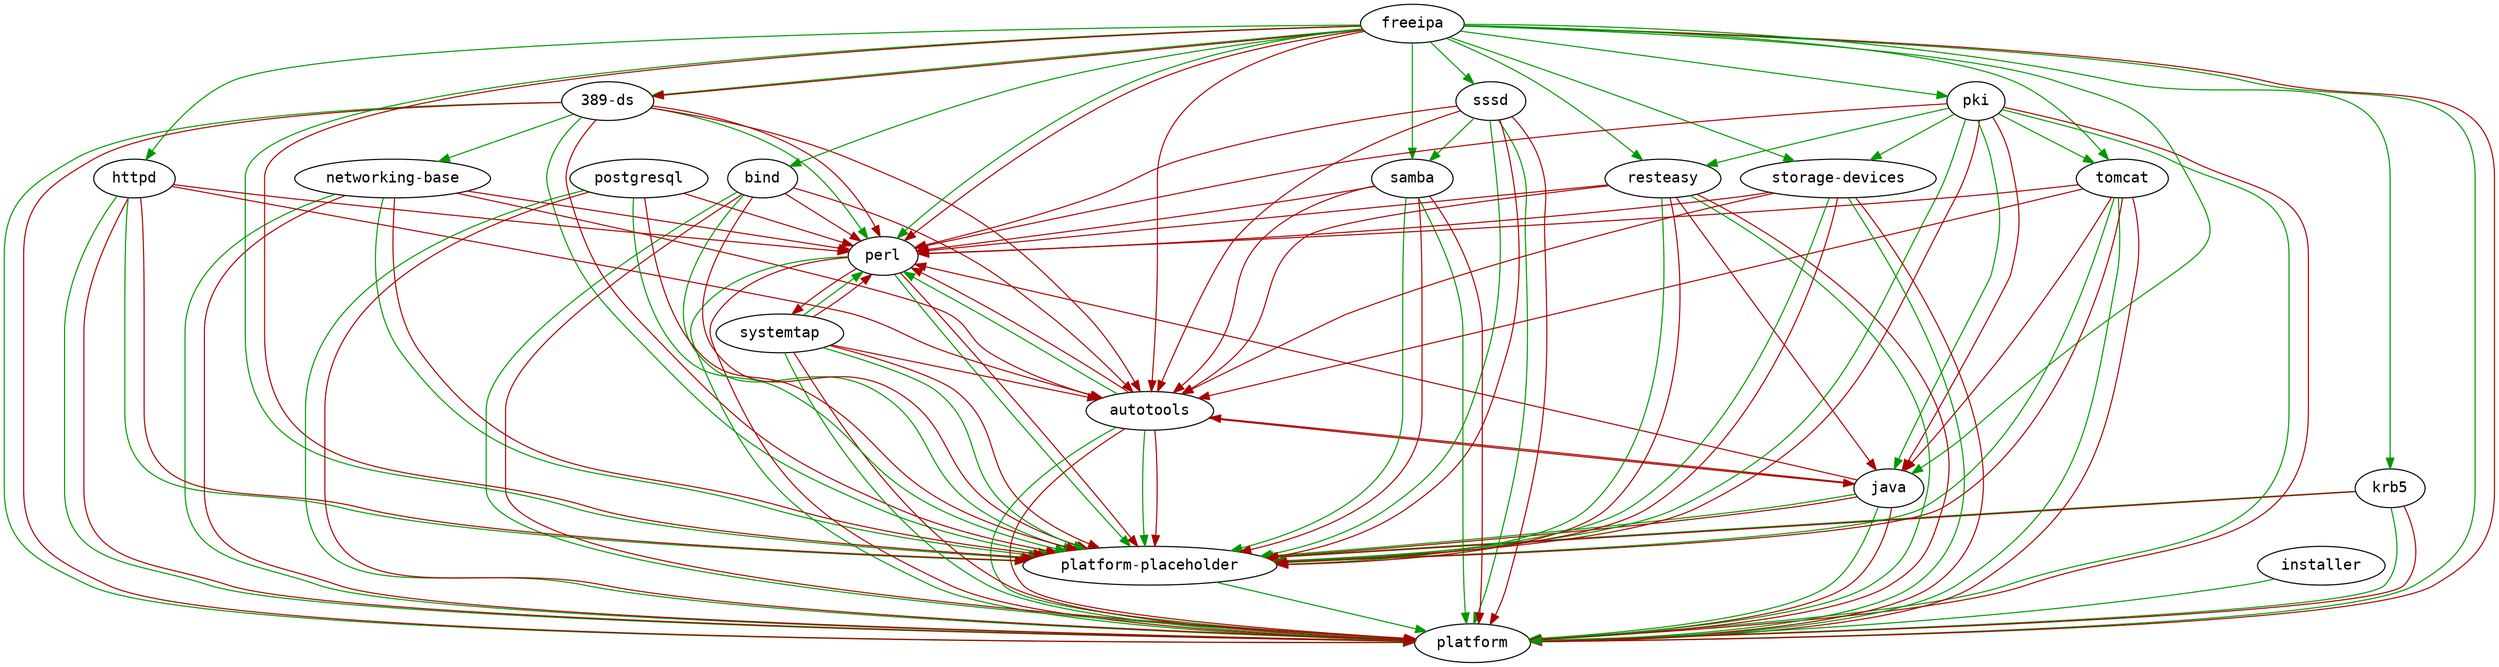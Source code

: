 digraph G {
  node [fontname=monospace];
  "389-ds" -> "platform" [color="#009900"];
  "389-ds" -> "platform-placeholder" [color="#009900"];
  "389-ds" -> "networking-base" [color="#009900"];
  "389-ds" -> "perl" [color="#009900"];
  "389-ds" -> "platform" [color="#aa0000"];
  "389-ds" -> "platform-placeholder" [color="#aa0000"];
  "389-ds" -> "perl" [color="#aa0000"];
  "389-ds" -> "autotools" [color="#aa0000"];
  "autotools" -> "platform" [color="#009900"];
  "autotools" -> "perl" [color="#009900"];
  "autotools" -> "platform-placeholder" [color="#009900"];
  "autotools" -> "platform" [color="#aa0000"];
  "autotools" -> "platform-placeholder" [color="#aa0000"];
  "autotools" -> "java" [color="#aa0000"];
  "autotools" -> "perl" [color="#aa0000"];
  "bind" -> "platform" [color="#009900"];
  "bind" -> "platform-placeholder" [color="#009900"];
  "bind" -> "platform" [color="#aa0000"];
  "bind" -> "platform-placeholder" [color="#aa0000"];
  "bind" -> "autotools" [color="#aa0000"];
  "bind" -> "perl" [color="#aa0000"];
  "freeipa" -> "platform" [color="#009900"];
  "freeipa" -> "platform-placeholder" [color="#009900"];
  "freeipa" -> "java" [color="#009900"];
  "freeipa" -> "perl" [color="#009900"];
  "freeipa" -> "389-ds" [color="#009900"];
  "freeipa" -> "bind" [color="#009900"];
  "freeipa" -> "krb5" [color="#009900"];
  "freeipa" -> "sssd" [color="#009900"];
  "freeipa" -> "samba" [color="#009900"];
  "freeipa" -> "pki" [color="#009900"];
  "freeipa" -> "tomcat" [color="#009900"];
  "freeipa" -> "resteasy" [color="#009900"];
  "freeipa" -> "httpd" [color="#009900"];
  "freeipa" -> "storage-devices" [color="#009900"];
  "freeipa" -> "platform" [color="#aa0000"];
  "freeipa" -> "platform-placeholder" [color="#aa0000"];
  "freeipa" -> "389-ds" [color="#aa0000"];
  "freeipa" -> "autotools" [color="#aa0000"];
  "freeipa" -> "perl" [color="#aa0000"];
  "httpd" -> "platform" [color="#009900"];
  "httpd" -> "platform-placeholder" [color="#009900"];
  "httpd" -> "platform" [color="#aa0000"];
  "httpd" -> "platform-placeholder" [color="#aa0000"];
  "httpd" -> "autotools" [color="#aa0000"];
  "httpd" -> "perl" [color="#aa0000"];
  "installer" -> "platform" [color="#009900"];
  "java" -> "platform" [color="#009900"];
  "java" -> "platform-placeholder" [color="#009900"];
  "java" -> "platform" [color="#aa0000"];
  "java" -> "platform-placeholder" [color="#aa0000"];
  "java" -> "autotools" [color="#aa0000"];
  "java" -> "perl" [color="#aa0000"];
  "krb5" -> "platform" [color="#009900"];
  "krb5" -> "platform-placeholder" [color="#009900"];
  "krb5" -> "platform" [color="#aa0000"];
  "krb5" -> "platform-placeholder" [color="#aa0000"];
  "networking-base" -> "platform" [color="#009900"];
  "networking-base" -> "platform-placeholder" [color="#009900"];
  "networking-base" -> "platform" [color="#aa0000"];
  "networking-base" -> "platform-placeholder" [color="#aa0000"];
  "networking-base" -> "autotools" [color="#aa0000"];
  "networking-base" -> "perl" [color="#aa0000"];
  "perl" -> "platform" [color="#009900"];
  "perl" -> "platform-placeholder" [color="#009900"];
  "perl" -> "platform" [color="#aa0000"];
  "perl" -> "platform-placeholder" [color="#aa0000"];
  "perl" -> "systemtap" [color="#aa0000"];
  "pki" -> "platform" [color="#009900"];
  "pki" -> "platform-placeholder" [color="#009900"];
  "pki" -> "java" [color="#009900"];
  "pki" -> "tomcat" [color="#009900"];
  "pki" -> "resteasy" [color="#009900"];
  "pki" -> "storage-devices" [color="#009900"];
  "pki" -> "platform" [color="#aa0000"];
  "pki" -> "platform-placeholder" [color="#aa0000"];
  "pki" -> "java" [color="#aa0000"];
  "pki" -> "perl" [color="#aa0000"];
  "platform-placeholder" -> "platform" [color="#009900"];
  "postgresql" -> "platform" [color="#009900"];
  "postgresql" -> "platform-placeholder" [color="#009900"];
  "postgresql" -> "platform" [color="#aa0000"];
  "postgresql" -> "platform-placeholder" [color="#aa0000"];
  "postgresql" -> "perl" [color="#aa0000"];
  "resteasy" -> "platform" [color="#009900"];
  "resteasy" -> "platform-placeholder" [color="#009900"];
  "resteasy" -> "platform" [color="#aa0000"];
  "resteasy" -> "platform-placeholder" [color="#aa0000"];
  "resteasy" -> "autotools" [color="#aa0000"];
  "resteasy" -> "perl" [color="#aa0000"];
  "resteasy" -> "java" [color="#aa0000"];
  "samba" -> "platform" [color="#009900"];
  "samba" -> "platform-placeholder" [color="#009900"];
  "samba" -> "platform" [color="#aa0000"];
  "samba" -> "platform-placeholder" [color="#aa0000"];
  "samba" -> "autotools" [color="#aa0000"];
  "samba" -> "perl" [color="#aa0000"];
  "sssd" -> "platform" [color="#009900"];
  "sssd" -> "platform-placeholder" [color="#009900"];
  "sssd" -> "samba" [color="#009900"];
  "sssd" -> "platform" [color="#aa0000"];
  "sssd" -> "platform-placeholder" [color="#aa0000"];
  "sssd" -> "autotools" [color="#aa0000"];
  "sssd" -> "perl" [color="#aa0000"];
  "storage-devices" -> "platform" [color="#009900"];
  "storage-devices" -> "platform-placeholder" [color="#009900"];
  "storage-devices" -> "platform" [color="#aa0000"];
  "storage-devices" -> "platform-placeholder" [color="#aa0000"];
  "storage-devices" -> "autotools" [color="#aa0000"];
  "storage-devices" -> "perl" [color="#aa0000"];
  "systemtap" -> "platform" [color="#009900"];
  "systemtap" -> "perl" [color="#009900"];
  "systemtap" -> "platform-placeholder" [color="#009900"];
  "systemtap" -> "platform" [color="#aa0000"];
  "systemtap" -> "platform-placeholder" [color="#aa0000"];
  "systemtap" -> "autotools" [color="#aa0000"];
  "systemtap" -> "perl" [color="#aa0000"];
  "tomcat" -> "platform" [color="#009900"];
  "tomcat" -> "platform-placeholder" [color="#009900"];
  "tomcat" -> "platform" [color="#aa0000"];
  "tomcat" -> "platform-placeholder" [color="#aa0000"];
  "tomcat" -> "autotools" [color="#aa0000"];
  "tomcat" -> "perl" [color="#aa0000"];
  "tomcat" -> "java" [color="#aa0000"];
}
